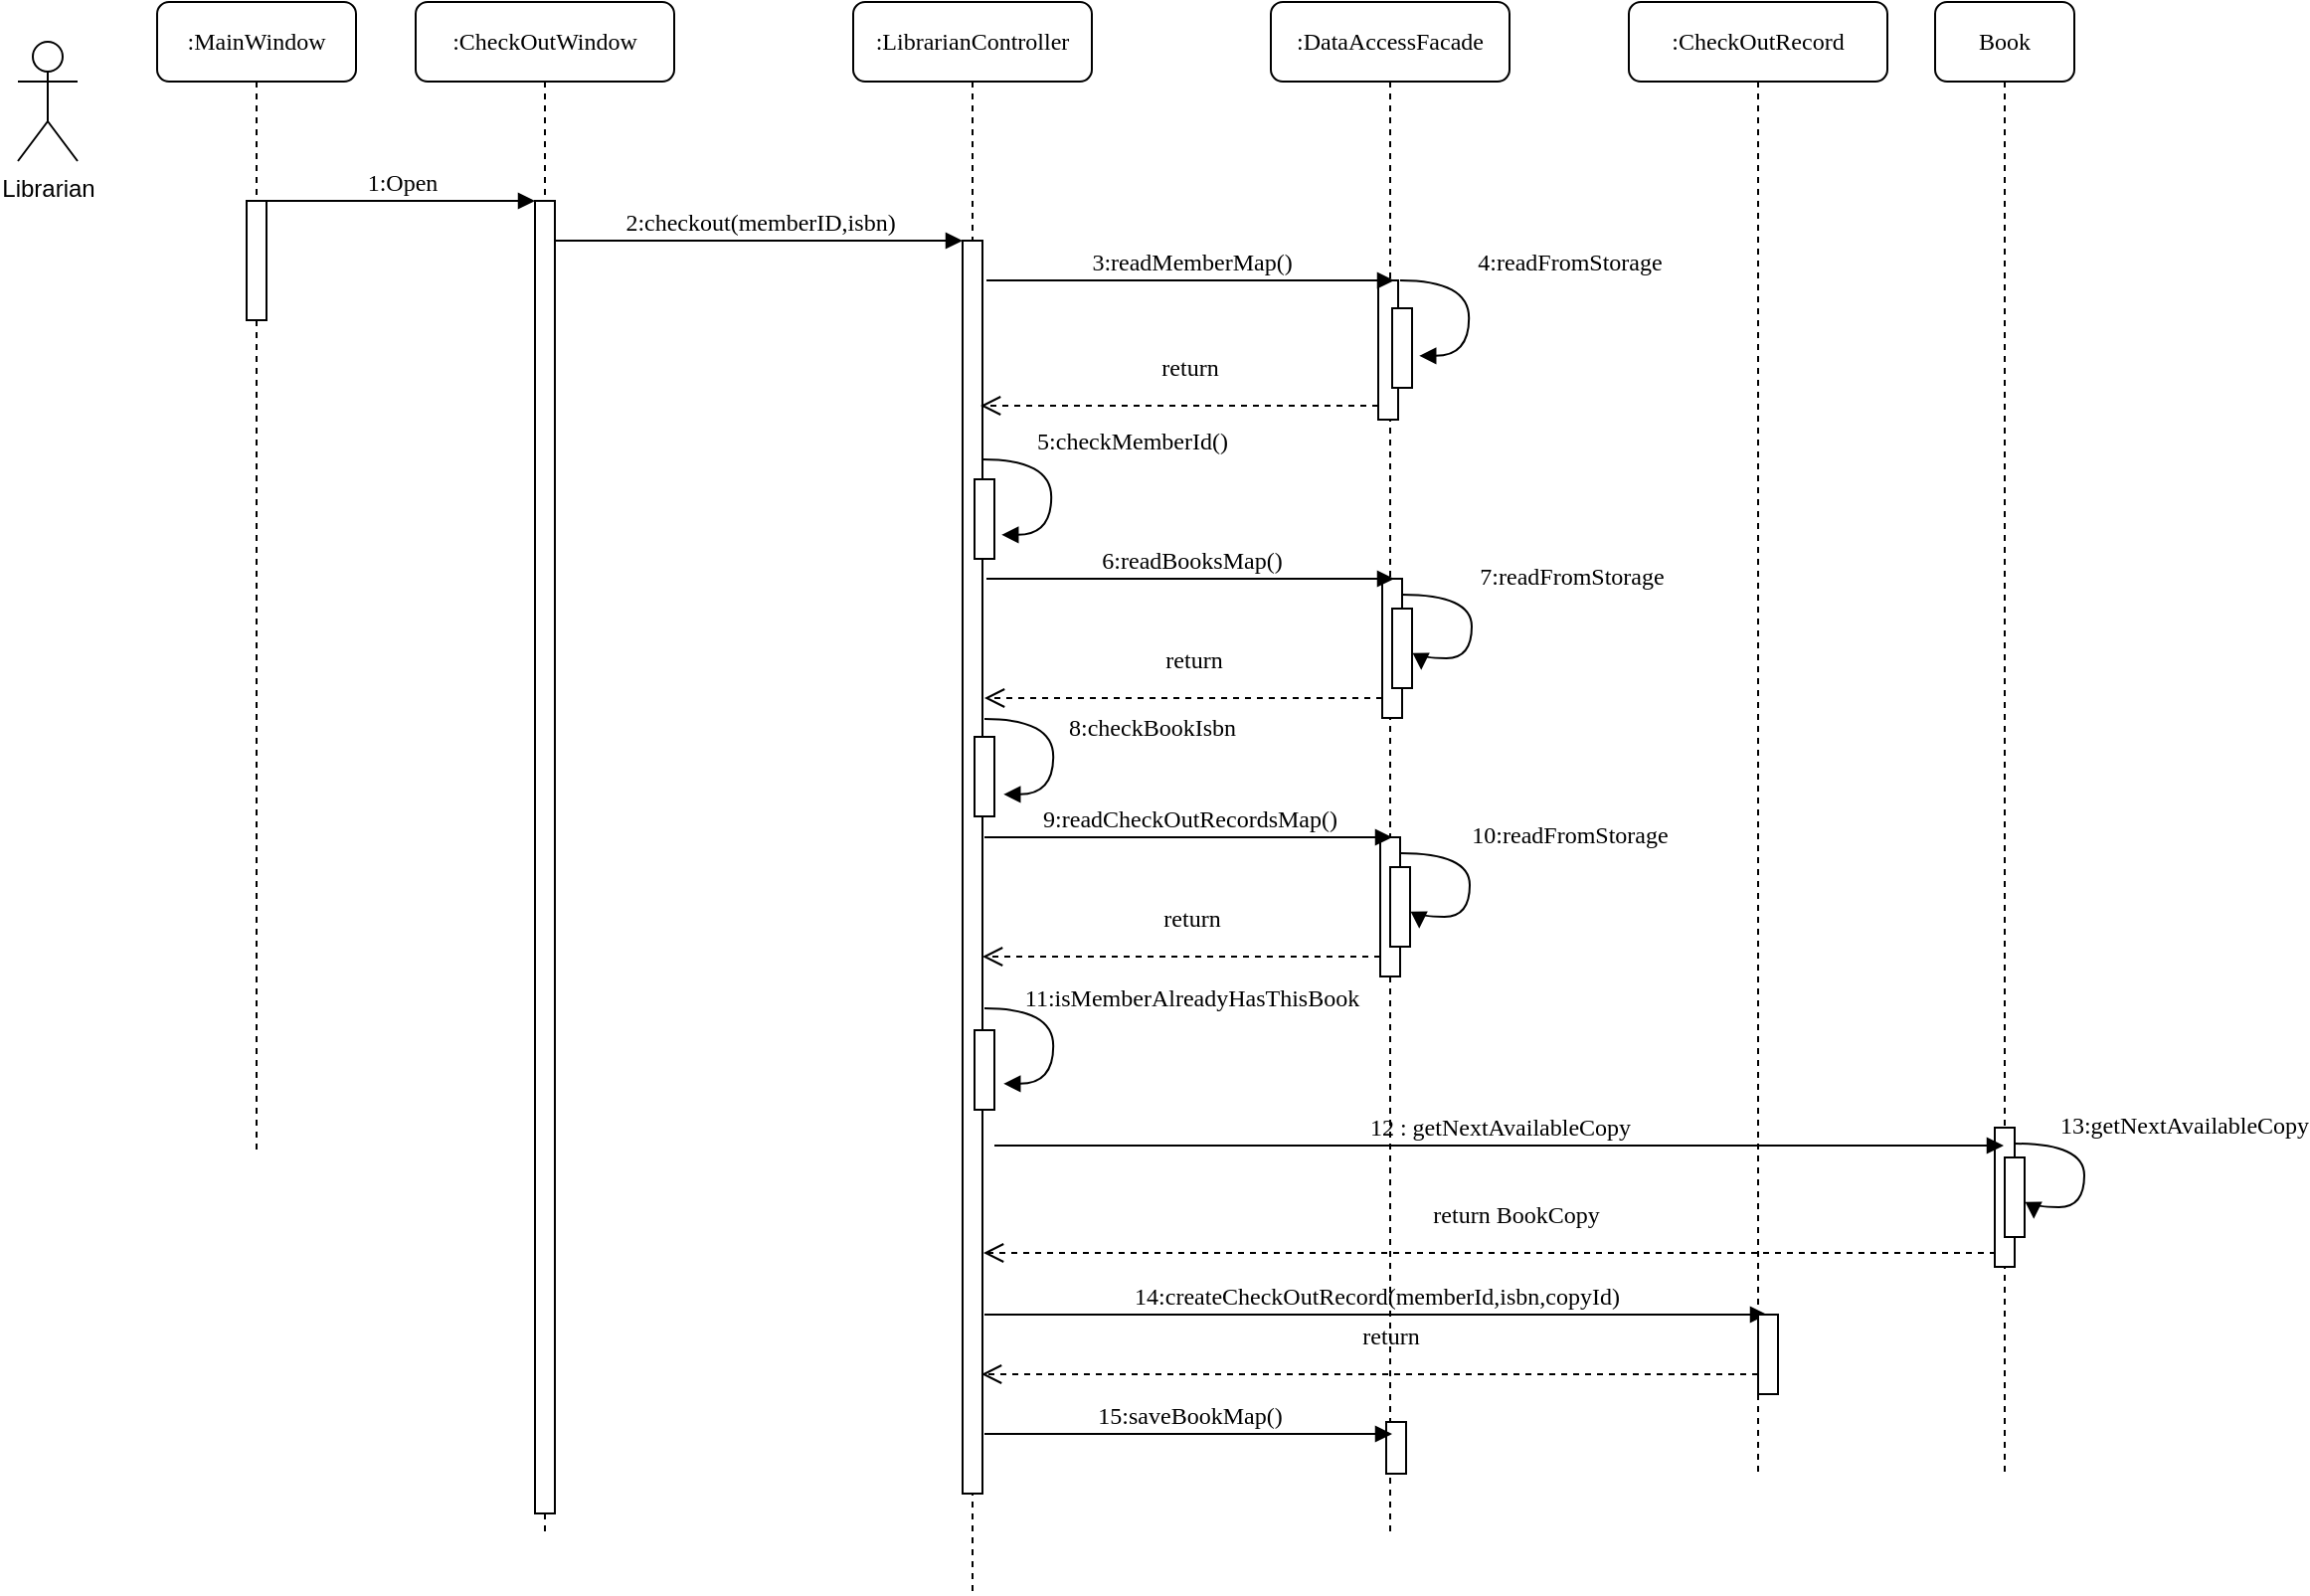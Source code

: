 <mxfile version="12.8.1" type="device"><diagram name="Page-1" id="13e1069c-82ec-6db2-03f1-153e76fe0fe0"><mxGraphModel dx="1038" dy="499" grid="1" gridSize="10" guides="1" tooltips="1" connect="1" arrows="1" fold="1" page="1" pageScale="1" pageWidth="1100" pageHeight="850" background="#ffffff" math="0" shadow="0"><root><mxCell id="0"/><mxCell id="1" parent="0"/><mxCell id="7baba1c4bc27f4b0-2" value=":CheckOutWindow" style="shape=umlLifeline;perimeter=lifelinePerimeter;whiteSpace=wrap;html=1;container=1;collapsible=0;recursiveResize=0;outlineConnect=0;rounded=1;shadow=0;comic=0;labelBackgroundColor=none;strokeWidth=1;fontFamily=Verdana;fontSize=12;align=center;" parent="1" vertex="1"><mxGeometry x="230" y="80" width="130" height="770" as="geometry"/></mxCell><mxCell id="7baba1c4bc27f4b0-10" value="" style="html=1;points=[];perimeter=orthogonalPerimeter;rounded=0;shadow=0;comic=0;labelBackgroundColor=none;strokeWidth=1;fontFamily=Verdana;fontSize=12;align=center;" parent="7baba1c4bc27f4b0-2" vertex="1"><mxGeometry x="60" y="100" width="10" height="660" as="geometry"/></mxCell><mxCell id="7baba1c4bc27f4b0-3" value=":LibrarianController" style="shape=umlLifeline;perimeter=lifelinePerimeter;whiteSpace=wrap;html=1;container=1;collapsible=0;recursiveResize=0;outlineConnect=0;rounded=1;shadow=0;comic=0;labelBackgroundColor=none;strokeWidth=1;fontFamily=Verdana;fontSize=12;align=center;" parent="1" vertex="1"><mxGeometry x="450" y="80" width="120" height="800" as="geometry"/></mxCell><mxCell id="7baba1c4bc27f4b0-13" value="" style="html=1;points=[];perimeter=orthogonalPerimeter;rounded=0;shadow=0;comic=0;labelBackgroundColor=none;strokeWidth=1;fontFamily=Verdana;fontSize=12;align=center;" parent="7baba1c4bc27f4b0-3" vertex="1"><mxGeometry x="55" y="120" width="10" height="630" as="geometry"/></mxCell><mxCell id="1T4ODt84XlmCbKxWsUZG-5" value="" style="html=1;points=[];perimeter=orthogonalPerimeter;rounded=0;shadow=0;comic=0;labelBackgroundColor=none;strokeWidth=1;fontFamily=Verdana;fontSize=12;align=center;" parent="7baba1c4bc27f4b0-3" vertex="1"><mxGeometry x="61" y="369.5" width="10" height="40" as="geometry"/></mxCell><mxCell id="7baba1c4bc27f4b0-4" value=":DataAccessFacade" style="shape=umlLifeline;perimeter=lifelinePerimeter;whiteSpace=wrap;html=1;container=1;collapsible=0;recursiveResize=0;outlineConnect=0;rounded=1;shadow=0;comic=0;labelBackgroundColor=none;strokeWidth=1;fontFamily=Verdana;fontSize=12;align=center;" parent="1" vertex="1"><mxGeometry x="660" y="80" width="120" height="770" as="geometry"/></mxCell><mxCell id="vJEBXBsXXYoCm0wgKLNy-13" value="" style="html=1;points=[];perimeter=orthogonalPerimeter;rounded=0;shadow=0;comic=0;labelBackgroundColor=none;strokeWidth=1;fontFamily=Verdana;fontSize=12;align=center;" parent="7baba1c4bc27f4b0-4" vertex="1"><mxGeometry x="58" y="714" width="10" height="26" as="geometry"/></mxCell><mxCell id="vJEBXBsXXYoCm0wgKLNy-3" value="" style="html=1;points=[];perimeter=orthogonalPerimeter;rounded=0;shadow=0;comic=0;labelBackgroundColor=none;strokeWidth=1;fontFamily=Verdana;fontSize=12;align=center;" parent="7baba1c4bc27f4b0-4" vertex="1"><mxGeometry x="56" y="290" width="10" height="70" as="geometry"/></mxCell><mxCell id="vJEBXBsXXYoCm0wgKLNy-4" value="" style="html=1;points=[];perimeter=orthogonalPerimeter;rounded=0;shadow=0;comic=0;labelBackgroundColor=none;strokeWidth=1;fontFamily=Verdana;fontSize=12;align=center;" parent="7baba1c4bc27f4b0-4" vertex="1"><mxGeometry x="61" y="305" width="10" height="40" as="geometry"/></mxCell><mxCell id="vJEBXBsXXYoCm0wgKLNy-5" value="6:readBooksMap()" style="html=1;verticalAlign=bottom;endArrow=block;entryX=0;entryY=0;labelBackgroundColor=none;fontFamily=Verdana;fontSize=12;edgeStyle=elbowEdgeStyle;elbow=vertical;" parent="7baba1c4bc27f4b0-4" edge="1"><mxGeometry relative="1" as="geometry"><mxPoint x="-143.0" y="290.0" as="sourcePoint"/><mxPoint x="62" y="290.14" as="targetPoint"/></mxGeometry></mxCell><mxCell id="vJEBXBsXXYoCm0wgKLNy-6" value="return" style="html=1;verticalAlign=bottom;endArrow=open;dashed=1;endSize=8;exitX=0;exitY=0.95;labelBackgroundColor=none;fontFamily=Verdana;fontSize=12;" parent="7baba1c4bc27f4b0-4" edge="1"><mxGeometry x="-0.05" y="-10" relative="1" as="geometry"><mxPoint x="-144" y="350" as="targetPoint"/><mxPoint x="56" y="350" as="sourcePoint"/><mxPoint as="offset"/></mxGeometry></mxCell><mxCell id="vJEBXBsXXYoCm0wgKLNy-7" value="7:readFromStorage" style="html=1;verticalAlign=bottom;endArrow=block;labelBackgroundColor=none;fontFamily=Verdana;fontSize=12;elbow=vertical;edgeStyle=orthogonalEdgeStyle;curved=1;entryX=1;entryY=0.286;entryPerimeter=0;exitX=1.038;exitY=0.345;exitPerimeter=0;" parent="7baba1c4bc27f4b0-4" edge="1"><mxGeometry x="-0.29" y="-50" relative="1" as="geometry"><mxPoint x="66.0" y="298.01" as="sourcePoint"/><mxPoint x="75.62" y="335.93" as="targetPoint"/><Array as="points"><mxPoint x="101" y="298"/><mxPoint x="101" y="330"/><mxPoint x="76" y="330"/></Array><mxPoint x="100" as="offset"/></mxGeometry></mxCell><mxCell id="ATmiJeTYt4fOe3LtrUit-4" value="" style="html=1;points=[];perimeter=orthogonalPerimeter;rounded=0;shadow=0;comic=0;labelBackgroundColor=none;strokeWidth=1;fontFamily=Verdana;fontSize=12;align=center;" vertex="1" parent="7baba1c4bc27f4b0-4"><mxGeometry x="55" y="420" width="10" height="70" as="geometry"/></mxCell><mxCell id="ATmiJeTYt4fOe3LtrUit-5" value="" style="html=1;points=[];perimeter=orthogonalPerimeter;rounded=0;shadow=0;comic=0;labelBackgroundColor=none;strokeWidth=1;fontFamily=Verdana;fontSize=12;align=center;" vertex="1" parent="7baba1c4bc27f4b0-4"><mxGeometry x="60" y="435" width="10" height="40" as="geometry"/></mxCell><mxCell id="ATmiJeTYt4fOe3LtrUit-6" value="9:readCheckOutRecordsMap()" style="html=1;verticalAlign=bottom;endArrow=block;entryX=0;entryY=0;labelBackgroundColor=none;fontFamily=Verdana;fontSize=12;edgeStyle=elbowEdgeStyle;elbow=vertical;" edge="1" parent="7baba1c4bc27f4b0-4"><mxGeometry relative="1" as="geometry"><mxPoint x="-144.0" y="420.0" as="sourcePoint"/><mxPoint x="61" y="420.14" as="targetPoint"/></mxGeometry></mxCell><mxCell id="ATmiJeTYt4fOe3LtrUit-7" value="return" style="html=1;verticalAlign=bottom;endArrow=open;dashed=1;endSize=8;exitX=0;exitY=0.95;labelBackgroundColor=none;fontFamily=Verdana;fontSize=12;" edge="1" parent="7baba1c4bc27f4b0-4"><mxGeometry x="-0.05" y="-10" relative="1" as="geometry"><mxPoint x="-145" y="480" as="targetPoint"/><mxPoint x="55" y="480" as="sourcePoint"/><mxPoint as="offset"/></mxGeometry></mxCell><mxCell id="ATmiJeTYt4fOe3LtrUit-8" value="10:readFromStorage" style="html=1;verticalAlign=bottom;endArrow=block;labelBackgroundColor=none;fontFamily=Verdana;fontSize=12;elbow=vertical;edgeStyle=orthogonalEdgeStyle;curved=1;entryX=1;entryY=0.286;entryPerimeter=0;exitX=1.038;exitY=0.345;exitPerimeter=0;" edge="1" parent="7baba1c4bc27f4b0-4"><mxGeometry x="-0.29" y="-50" relative="1" as="geometry"><mxPoint x="65.0" y="428.01" as="sourcePoint"/><mxPoint x="74.62" y="465.93" as="targetPoint"/><Array as="points"><mxPoint x="100" y="428"/><mxPoint x="100" y="460"/><mxPoint x="75" y="460"/></Array><mxPoint x="100" as="offset"/></mxGeometry></mxCell><mxCell id="7baba1c4bc27f4b0-5" value=":CheckOutRecord" style="shape=umlLifeline;perimeter=lifelinePerimeter;whiteSpace=wrap;html=1;container=1;collapsible=0;recursiveResize=0;outlineConnect=0;rounded=1;shadow=0;comic=0;labelBackgroundColor=none;strokeWidth=1;fontFamily=Verdana;fontSize=12;align=center;" parent="1" vertex="1"><mxGeometry x="840" y="80" width="130" height="740" as="geometry"/></mxCell><mxCell id="7baba1c4bc27f4b0-8" value=":MainWindow" style="shape=umlLifeline;perimeter=lifelinePerimeter;whiteSpace=wrap;html=1;container=1;collapsible=0;recursiveResize=0;outlineConnect=0;rounded=1;shadow=0;comic=0;labelBackgroundColor=none;strokeWidth=1;fontFamily=Verdana;fontSize=12;align=center;" parent="1" vertex="1"><mxGeometry x="100" y="80" width="100" height="580" as="geometry"/></mxCell><mxCell id="7baba1c4bc27f4b0-9" value="" style="html=1;points=[];perimeter=orthogonalPerimeter;rounded=0;shadow=0;comic=0;labelBackgroundColor=none;strokeWidth=1;fontFamily=Verdana;fontSize=12;align=center;" parent="7baba1c4bc27f4b0-8" vertex="1"><mxGeometry x="45" y="100" width="10" height="60" as="geometry"/></mxCell><mxCell id="7baba1c4bc27f4b0-11" value="1:Open" style="html=1;verticalAlign=bottom;endArrow=block;entryX=0;entryY=0;labelBackgroundColor=none;fontFamily=Verdana;fontSize=12;edgeStyle=elbowEdgeStyle;elbow=vertical;" parent="1" source="7baba1c4bc27f4b0-9" target="7baba1c4bc27f4b0-10" edge="1"><mxGeometry relative="1" as="geometry"><mxPoint x="220" y="190" as="sourcePoint"/></mxGeometry></mxCell><mxCell id="7baba1c4bc27f4b0-14" value="2:checkout(memberID,isbn)" style="html=1;verticalAlign=bottom;endArrow=block;entryX=0;entryY=0;labelBackgroundColor=none;fontFamily=Verdana;fontSize=12;edgeStyle=elbowEdgeStyle;elbow=vertical;" parent="1" source="7baba1c4bc27f4b0-10" target="7baba1c4bc27f4b0-13" edge="1"><mxGeometry relative="1" as="geometry"><mxPoint x="370" y="200" as="sourcePoint"/></mxGeometry></mxCell><mxCell id="1T4ODt84XlmCbKxWsUZG-1" value="Librarian" style="shape=umlActor;verticalLabelPosition=bottom;labelBackgroundColor=#ffffff;verticalAlign=top;html=1;outlineConnect=0;" parent="1" vertex="1"><mxGeometry x="30" y="100" width="30" height="60" as="geometry"/></mxCell><mxCell id="1T4ODt84XlmCbKxWsUZG-4" value="8:checkBookIsbn" style="html=1;verticalAlign=bottom;endArrow=block;labelBackgroundColor=none;fontFamily=Verdana;fontSize=12;elbow=vertical;edgeStyle=orthogonalEdgeStyle;curved=1;entryX=1;entryY=0.286;entryPerimeter=0;exitX=1.038;exitY=0.345;exitPerimeter=0;" parent="1" edge="1"><mxGeometry x="-0.29" y="-51" relative="1" as="geometry"><mxPoint x="516.0" y="440.51" as="sourcePoint"/><mxPoint x="525.62" y="478.43" as="targetPoint"/><Array as="points"><mxPoint x="550.62" y="440.41"/><mxPoint x="550.62" y="478.41"/></Array><mxPoint x="100" y="14" as="offset"/></mxGeometry></mxCell><mxCell id="YOF5ErCm0BdnUUVH9rGb-3" value="" style="html=1;points=[];perimeter=orthogonalPerimeter;rounded=0;shadow=0;comic=0;labelBackgroundColor=none;strokeWidth=1;fontFamily=Verdana;fontSize=12;align=center;" parent="1" vertex="1"><mxGeometry x="511" y="320" width="10" height="40" as="geometry"/></mxCell><mxCell id="YOF5ErCm0BdnUUVH9rGb-4" value="5:checkMemberId()" style="html=1;verticalAlign=bottom;endArrow=block;labelBackgroundColor=none;fontFamily=Verdana;fontSize=12;elbow=vertical;edgeStyle=orthogonalEdgeStyle;curved=1;entryX=1;entryY=0.286;entryPerimeter=0;exitX=1.038;exitY=0.345;exitPerimeter=0;" parent="1" edge="1"><mxGeometry x="-0.29" y="-40" relative="1" as="geometry"><mxPoint x="515.0" y="310.01" as="sourcePoint"/><mxPoint x="524.62" y="347.93" as="targetPoint"/><Array as="points"><mxPoint x="549.62" y="309.91"/><mxPoint x="549.62" y="347.91"/></Array><mxPoint x="80" as="offset"/></mxGeometry></mxCell><mxCell id="YOF5ErCm0BdnUUVH9rGb-5" value="14:createCheckOutRecord(memberId,isbn,copyId)" style="html=1;verticalAlign=bottom;endArrow=block;labelBackgroundColor=none;fontFamily=Verdana;fontSize=12;edgeStyle=elbowEdgeStyle;elbow=vertical;" parent="1" edge="1"><mxGeometry relative="1" as="geometry"><mxPoint x="516.0" y="740.0" as="sourcePoint"/><mxPoint x="909.5" y="740" as="targetPoint"/><Array as="points"><mxPoint x="525" y="740"/></Array></mxGeometry></mxCell><mxCell id="YOF5ErCm0BdnUUVH9rGb-6" value="15:saveBookMap()" style="html=1;verticalAlign=bottom;endArrow=block;entryX=0;entryY=0;labelBackgroundColor=none;fontFamily=Verdana;fontSize=12;edgeStyle=elbowEdgeStyle;elbow=vertical;" parent="1" edge="1"><mxGeometry relative="1" as="geometry"><mxPoint x="516.0" y="800.0" as="sourcePoint"/><mxPoint x="721" y="800.14" as="targetPoint"/></mxGeometry></mxCell><mxCell id="1T4ODt84XlmCbKxWsUZG-9" value="" style="html=1;points=[];perimeter=orthogonalPerimeter;rounded=0;shadow=0;comic=0;labelBackgroundColor=none;strokeWidth=1;fontFamily=Verdana;fontSize=12;align=center;" parent="1" vertex="1"><mxGeometry x="905" y="740" width="10" height="40" as="geometry"/></mxCell><mxCell id="vJEBXBsXXYoCm0wgKLNy-12" value="return" style="html=1;verticalAlign=bottom;endArrow=open;dashed=1;endSize=8;exitX=0;exitY=0.95;labelBackgroundColor=none;fontFamily=Verdana;fontSize=12;" parent="1" edge="1"><mxGeometry x="-0.05" y="-10" relative="1" as="geometry"><mxPoint x="514.5" y="770" as="targetPoint"/><mxPoint x="905" y="770" as="sourcePoint"/><mxPoint as="offset"/></mxGeometry></mxCell><mxCell id="ATmiJeTYt4fOe3LtrUit-1" value="" style="html=1;points=[];perimeter=orthogonalPerimeter;rounded=0;shadow=0;comic=0;labelBackgroundColor=none;strokeWidth=1;fontFamily=Verdana;fontSize=12;align=center;" vertex="1" parent="1"><mxGeometry x="511" y="597" width="10" height="40" as="geometry"/></mxCell><mxCell id="ATmiJeTYt4fOe3LtrUit-2" value="11:isMemberAlreadyHasThisBook" style="html=1;verticalAlign=bottom;endArrow=block;labelBackgroundColor=none;fontFamily=Verdana;fontSize=12;elbow=vertical;edgeStyle=orthogonalEdgeStyle;curved=1;entryX=1;entryY=0.286;entryPerimeter=0;exitX=1.038;exitY=0.345;exitPerimeter=0;" edge="1" parent="1"><mxGeometry x="-0.29" y="-70" relative="1" as="geometry"><mxPoint x="516.0" y="586.01" as="sourcePoint"/><mxPoint x="525.62" y="623.93" as="targetPoint"/><Array as="points"><mxPoint x="550.62" y="585.91"/><mxPoint x="550.62" y="623.91"/></Array><mxPoint x="139" y="4" as="offset"/></mxGeometry></mxCell><mxCell id="7baba1c4bc27f4b0-16" value="" style="html=1;points=[];perimeter=orthogonalPerimeter;rounded=0;shadow=0;comic=0;labelBackgroundColor=none;strokeWidth=1;fontFamily=Verdana;fontSize=12;align=center;" parent="1" vertex="1"><mxGeometry x="714" y="220" width="10" height="70" as="geometry"/></mxCell><mxCell id="YOF5ErCm0BdnUUVH9rGb-1" value="" style="html=1;points=[];perimeter=orthogonalPerimeter;rounded=0;shadow=0;comic=0;labelBackgroundColor=none;strokeWidth=1;fontFamily=Verdana;fontSize=12;align=center;" parent="1" vertex="1"><mxGeometry x="721" y="234" width="10" height="40" as="geometry"/></mxCell><mxCell id="1T4ODt84XlmCbKxWsUZG-6" value="3:readMemberMap()" style="html=1;verticalAlign=bottom;endArrow=block;entryX=0;entryY=0;labelBackgroundColor=none;fontFamily=Verdana;fontSize=12;edgeStyle=elbowEdgeStyle;elbow=vertical;" parent="1" edge="1"><mxGeometry relative="1" as="geometry"><mxPoint x="517" y="220.0" as="sourcePoint"/><mxPoint x="722" y="220.14" as="targetPoint"/></mxGeometry></mxCell><mxCell id="1T4ODt84XlmCbKxWsUZG-7" value="return" style="html=1;verticalAlign=bottom;endArrow=open;dashed=1;endSize=8;exitX=0;exitY=0.95;labelBackgroundColor=none;fontFamily=Verdana;fontSize=12;" parent="1" edge="1"><mxGeometry x="-0.05" y="-10" relative="1" as="geometry"><mxPoint x="514" y="283" as="targetPoint"/><mxPoint x="714" y="283" as="sourcePoint"/><mxPoint as="offset"/></mxGeometry></mxCell><mxCell id="YOF5ErCm0BdnUUVH9rGb-2" value="4:readFromStorage" style="html=1;verticalAlign=bottom;endArrow=block;labelBackgroundColor=none;fontFamily=Verdana;fontSize=12;elbow=vertical;edgeStyle=orthogonalEdgeStyle;curved=1;entryX=1;entryY=0.286;entryPerimeter=0;exitX=1.038;exitY=0.345;exitPerimeter=0;" parent="1" edge="1"><mxGeometry x="-0.29" y="-50" relative="1" as="geometry"><mxPoint x="725.0" y="220.01" as="sourcePoint"/><mxPoint x="734.62" y="257.93" as="targetPoint"/><Array as="points"><mxPoint x="759.62" y="219.91"/><mxPoint x="759.62" y="257.91"/></Array><mxPoint x="100" as="offset"/></mxGeometry></mxCell><mxCell id="ATmiJeTYt4fOe3LtrUit-11" value="Book" style="shape=umlLifeline;perimeter=lifelinePerimeter;whiteSpace=wrap;html=1;container=1;collapsible=0;recursiveResize=0;outlineConnect=0;rounded=1;shadow=0;comic=0;labelBackgroundColor=none;strokeWidth=1;fontFamily=Verdana;fontSize=12;align=center;" vertex="1" parent="1"><mxGeometry x="994" y="80" width="70" height="740" as="geometry"/></mxCell><mxCell id="ATmiJeTYt4fOe3LtrUit-13" value="" style="html=1;points=[];perimeter=orthogonalPerimeter;rounded=0;shadow=0;comic=0;labelBackgroundColor=none;strokeWidth=1;fontFamily=Verdana;fontSize=12;align=center;" vertex="1" parent="ATmiJeTYt4fOe3LtrUit-11"><mxGeometry x="30" y="566" width="10" height="70" as="geometry"/></mxCell><mxCell id="ATmiJeTYt4fOe3LtrUit-14" value="" style="html=1;points=[];perimeter=orthogonalPerimeter;rounded=0;shadow=0;comic=0;labelBackgroundColor=none;strokeWidth=1;fontFamily=Verdana;fontSize=12;align=center;" vertex="1" parent="ATmiJeTYt4fOe3LtrUit-11"><mxGeometry x="35" y="581" width="10" height="40" as="geometry"/></mxCell><mxCell id="ATmiJeTYt4fOe3LtrUit-15" value="13:getNextAvailableCopy" style="html=1;verticalAlign=bottom;endArrow=block;labelBackgroundColor=none;fontFamily=Verdana;fontSize=12;elbow=vertical;edgeStyle=orthogonalEdgeStyle;curved=1;entryX=1;entryY=0.286;entryPerimeter=0;exitX=1.038;exitY=0.345;exitPerimeter=0;" edge="1" parent="ATmiJeTYt4fOe3LtrUit-11"><mxGeometry x="-0.29" y="-50" relative="1" as="geometry"><mxPoint x="40.0" y="574.01" as="sourcePoint"/><mxPoint x="49.62" y="611.93" as="targetPoint"/><Array as="points"><mxPoint x="75" y="574"/><mxPoint x="75" y="606"/><mxPoint x="50" y="606"/></Array><mxPoint x="100" as="offset"/></mxGeometry></mxCell><mxCell id="ATmiJeTYt4fOe3LtrUit-16" value="12 : getNextAvailableCopy" style="html=1;verticalAlign=bottom;endArrow=block;labelBackgroundColor=none;fontFamily=Verdana;fontSize=12;edgeStyle=elbowEdgeStyle;elbow=vertical;" edge="1" parent="1" target="ATmiJeTYt4fOe3LtrUit-11"><mxGeometry relative="1" as="geometry"><mxPoint x="521.0" y="655.0" as="sourcePoint"/><mxPoint x="914.5" y="655" as="targetPoint"/><Array as="points"><mxPoint x="530" y="655"/></Array></mxGeometry></mxCell><mxCell id="ATmiJeTYt4fOe3LtrUit-17" value="return BookCopy" style="html=1;verticalAlign=bottom;endArrow=open;dashed=1;endSize=8;labelBackgroundColor=none;fontFamily=Verdana;fontSize=12;" edge="1" parent="1"><mxGeometry x="-0.05" y="-10" relative="1" as="geometry"><mxPoint x="515.5" y="709" as="targetPoint"/><mxPoint x="1024.5" y="709" as="sourcePoint"/><mxPoint as="offset"/></mxGeometry></mxCell></root></mxGraphModel></diagram></mxfile>